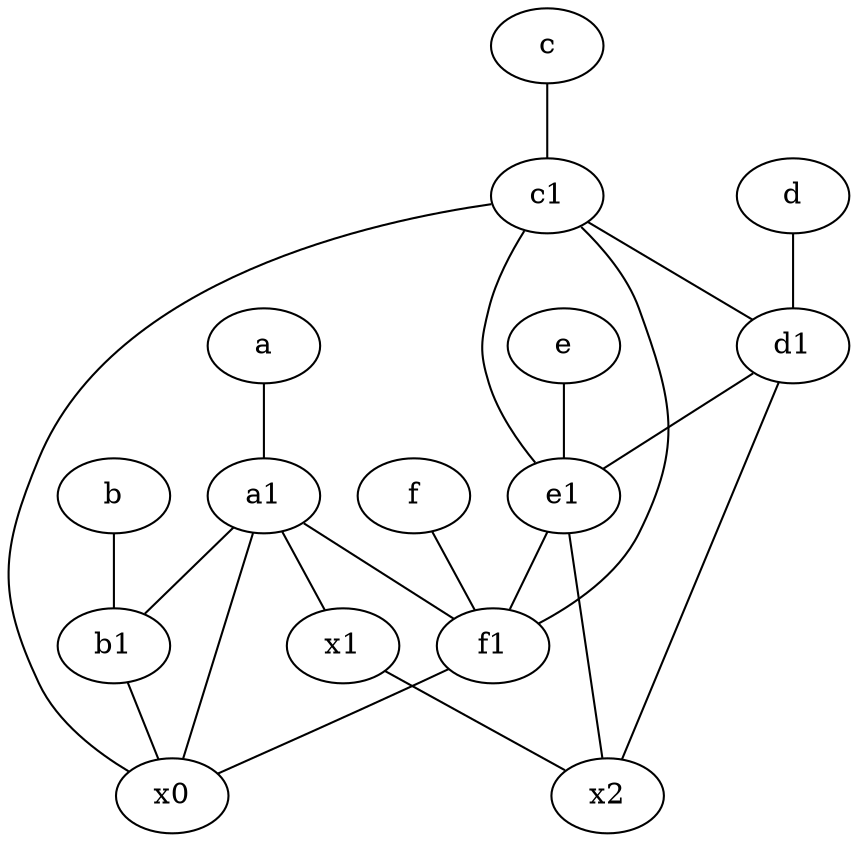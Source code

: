graph {
	x0
	x1
	e1 [pos="7,7!"]
	f [pos="3,9!"]
	b [pos="10,4!"]
	x2
	d [pos="2,5!"]
	a [pos="8,2!"]
	a1 [pos="8,3!"]
	c1 [pos="4.5,3!"]
	c [pos="4.5,2!"]
	d1 [pos="3,5!"]
	b1 [pos="9,4!"]
	f1 [pos="3,8!"]
	e [pos="7,9!"]
	a -- a1
	a1 -- x0
	e1 -- f1
	b1 -- x0
	a1 -- x1
	d1 -- x2
	a1 -- b1
	c1 -- x0
	c -- c1
	a1 -- f1
	e1 -- x2
	e -- e1
	d1 -- e1
	c1 -- d1
	c1 -- f1
	c1 -- e1
	d -- d1
	f -- f1
	b -- b1
	f1 -- x0
	x1 -- x2
}
